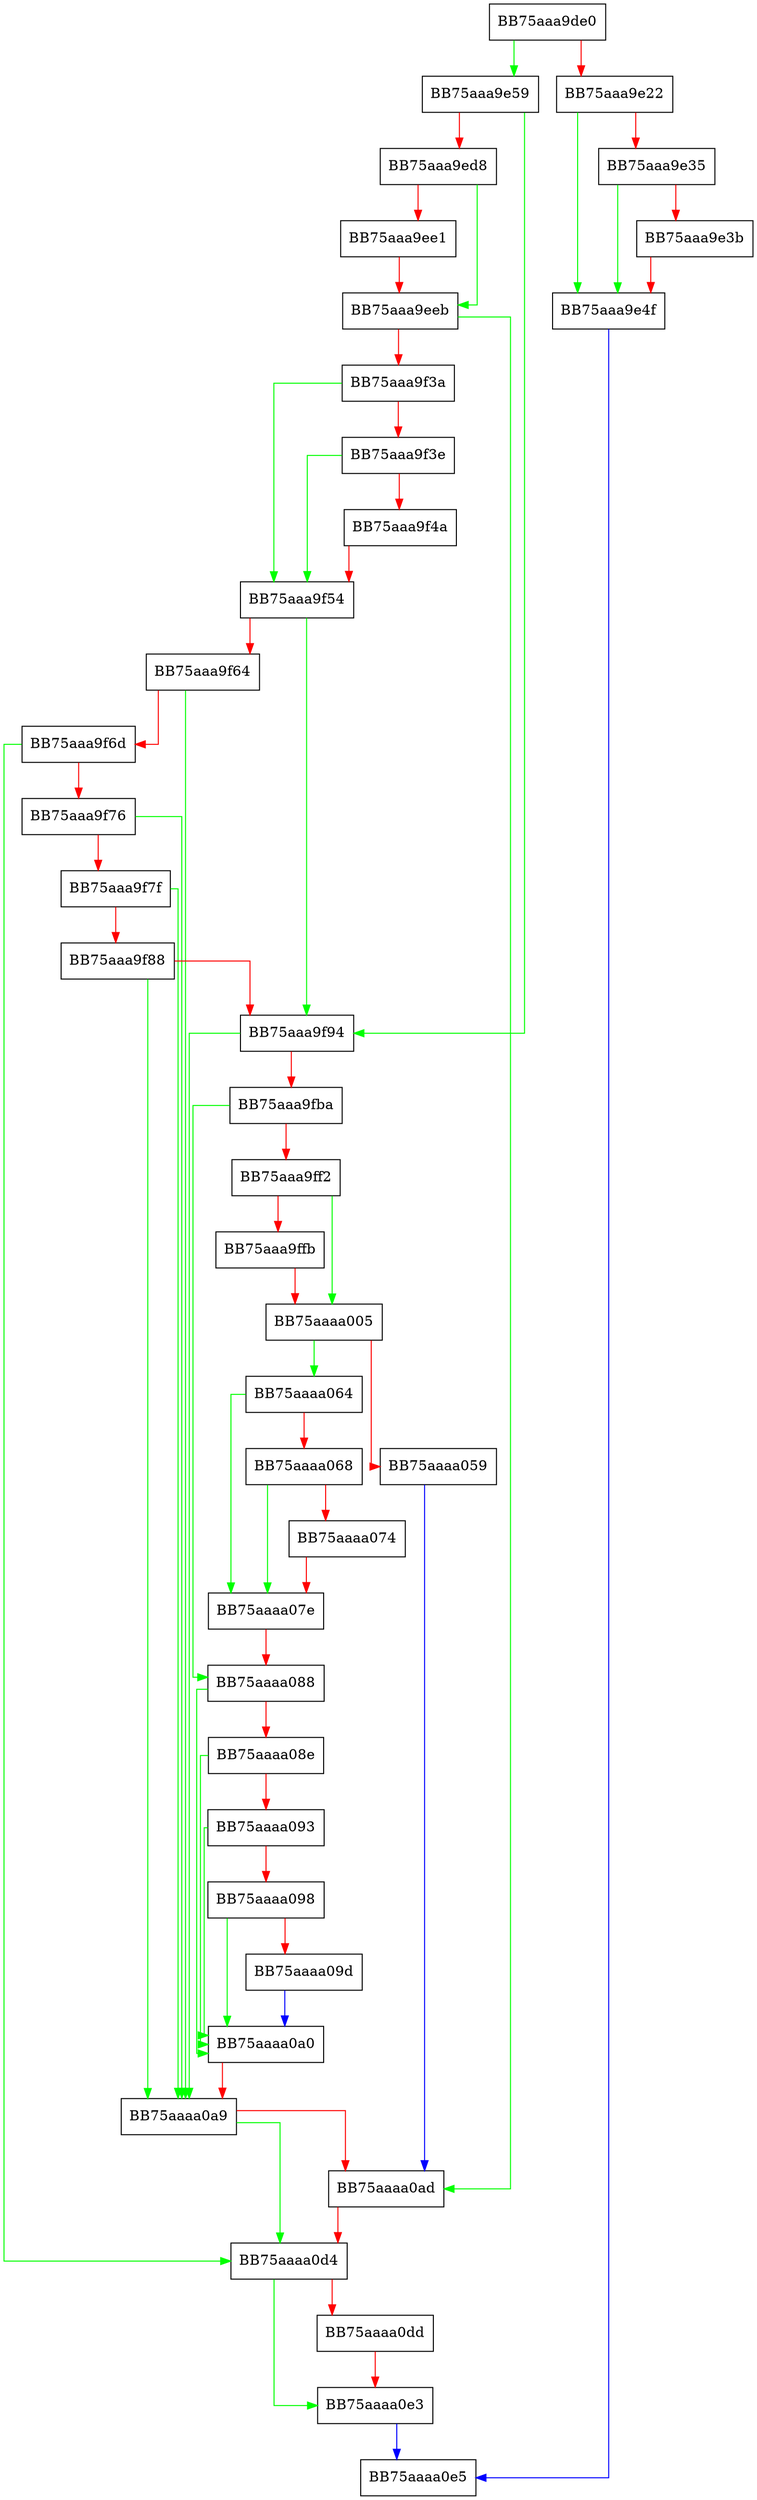 digraph CreateStream {
  node [shape="box"];
  graph [splines=ortho];
  BB75aaa9de0 -> BB75aaa9e59 [color="green"];
  BB75aaa9de0 -> BB75aaa9e22 [color="red"];
  BB75aaa9e22 -> BB75aaa9e4f [color="green"];
  BB75aaa9e22 -> BB75aaa9e35 [color="red"];
  BB75aaa9e35 -> BB75aaa9e4f [color="green"];
  BB75aaa9e35 -> BB75aaa9e3b [color="red"];
  BB75aaa9e3b -> BB75aaa9e4f [color="red"];
  BB75aaa9e4f -> BB75aaaa0e5 [color="blue"];
  BB75aaa9e59 -> BB75aaa9f94 [color="green"];
  BB75aaa9e59 -> BB75aaa9ed8 [color="red"];
  BB75aaa9ed8 -> BB75aaa9eeb [color="green"];
  BB75aaa9ed8 -> BB75aaa9ee1 [color="red"];
  BB75aaa9ee1 -> BB75aaa9eeb [color="red"];
  BB75aaa9eeb -> BB75aaaa0ad [color="green"];
  BB75aaa9eeb -> BB75aaa9f3a [color="red"];
  BB75aaa9f3a -> BB75aaa9f54 [color="green"];
  BB75aaa9f3a -> BB75aaa9f3e [color="red"];
  BB75aaa9f3e -> BB75aaa9f54 [color="green"];
  BB75aaa9f3e -> BB75aaa9f4a [color="red"];
  BB75aaa9f4a -> BB75aaa9f54 [color="red"];
  BB75aaa9f54 -> BB75aaa9f94 [color="green"];
  BB75aaa9f54 -> BB75aaa9f64 [color="red"];
  BB75aaa9f64 -> BB75aaaa0a9 [color="green"];
  BB75aaa9f64 -> BB75aaa9f6d [color="red"];
  BB75aaa9f6d -> BB75aaaa0d4 [color="green"];
  BB75aaa9f6d -> BB75aaa9f76 [color="red"];
  BB75aaa9f76 -> BB75aaaa0a9 [color="green"];
  BB75aaa9f76 -> BB75aaa9f7f [color="red"];
  BB75aaa9f7f -> BB75aaaa0a9 [color="green"];
  BB75aaa9f7f -> BB75aaa9f88 [color="red"];
  BB75aaa9f88 -> BB75aaaa0a9 [color="green"];
  BB75aaa9f88 -> BB75aaa9f94 [color="red"];
  BB75aaa9f94 -> BB75aaaa0a9 [color="green"];
  BB75aaa9f94 -> BB75aaa9fba [color="red"];
  BB75aaa9fba -> BB75aaaa088 [color="green"];
  BB75aaa9fba -> BB75aaa9ff2 [color="red"];
  BB75aaa9ff2 -> BB75aaaa005 [color="green"];
  BB75aaa9ff2 -> BB75aaa9ffb [color="red"];
  BB75aaa9ffb -> BB75aaaa005 [color="red"];
  BB75aaaa005 -> BB75aaaa064 [color="green"];
  BB75aaaa005 -> BB75aaaa059 [color="red"];
  BB75aaaa059 -> BB75aaaa0ad [color="blue"];
  BB75aaaa064 -> BB75aaaa07e [color="green"];
  BB75aaaa064 -> BB75aaaa068 [color="red"];
  BB75aaaa068 -> BB75aaaa07e [color="green"];
  BB75aaaa068 -> BB75aaaa074 [color="red"];
  BB75aaaa074 -> BB75aaaa07e [color="red"];
  BB75aaaa07e -> BB75aaaa088 [color="red"];
  BB75aaaa088 -> BB75aaaa0a0 [color="green"];
  BB75aaaa088 -> BB75aaaa08e [color="red"];
  BB75aaaa08e -> BB75aaaa0a0 [color="green"];
  BB75aaaa08e -> BB75aaaa093 [color="red"];
  BB75aaaa093 -> BB75aaaa0a0 [color="green"];
  BB75aaaa093 -> BB75aaaa098 [color="red"];
  BB75aaaa098 -> BB75aaaa0a0 [color="green"];
  BB75aaaa098 -> BB75aaaa09d [color="red"];
  BB75aaaa09d -> BB75aaaa0a0 [color="blue"];
  BB75aaaa0a0 -> BB75aaaa0a9 [color="red"];
  BB75aaaa0a9 -> BB75aaaa0d4 [color="green"];
  BB75aaaa0a9 -> BB75aaaa0ad [color="red"];
  BB75aaaa0ad -> BB75aaaa0d4 [color="red"];
  BB75aaaa0d4 -> BB75aaaa0e3 [color="green"];
  BB75aaaa0d4 -> BB75aaaa0dd [color="red"];
  BB75aaaa0dd -> BB75aaaa0e3 [color="red"];
  BB75aaaa0e3 -> BB75aaaa0e5 [color="blue"];
}